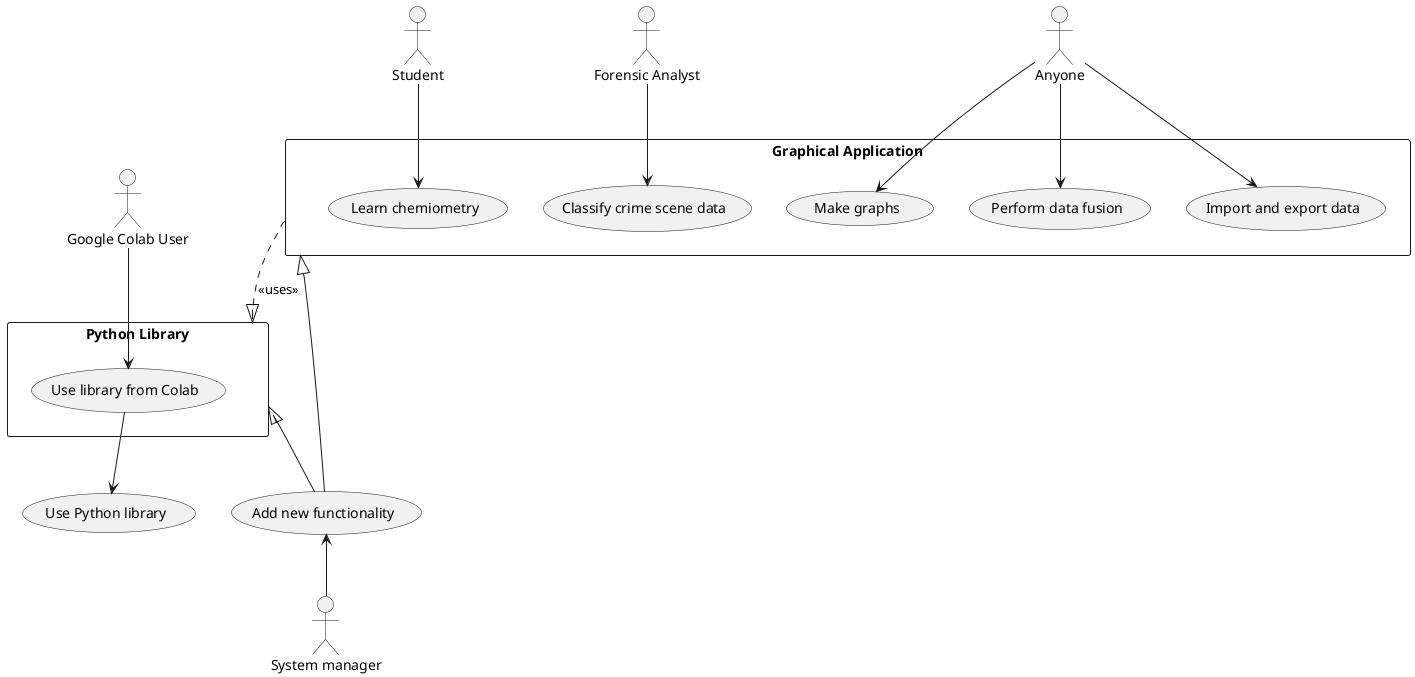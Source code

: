 @startuml
rectangle "Graphical Application" {
	(Learn chemiometry)
	(Classify crime scene data)
	(Perform data fusion)
	(Import and export data)
	(Make graphs)
}

rectangle "Python Library" {
	(Use library from Colab)
}

(Add new functionality)

"Student" --> (Learn chemiometry)
"Forensic Analyst" --> (Classify crime scene data)
"Anyone" --> (Perform data fusion)
"Anyone" --> (Import and export data)
"Anyone" --> (Make graphs)
"Google Colab User" --> (Use library from Colab)
"System manager" -up-> (Add new functionality)

"Graphical Application" ..|> "Python Library" : <<uses>>

(Use library from Colab) --> (Use Python library)
(Add new functionality) -up-|> "Graphical Application"
(Add new functionality) -up-|> "Python Library"
@enduml
